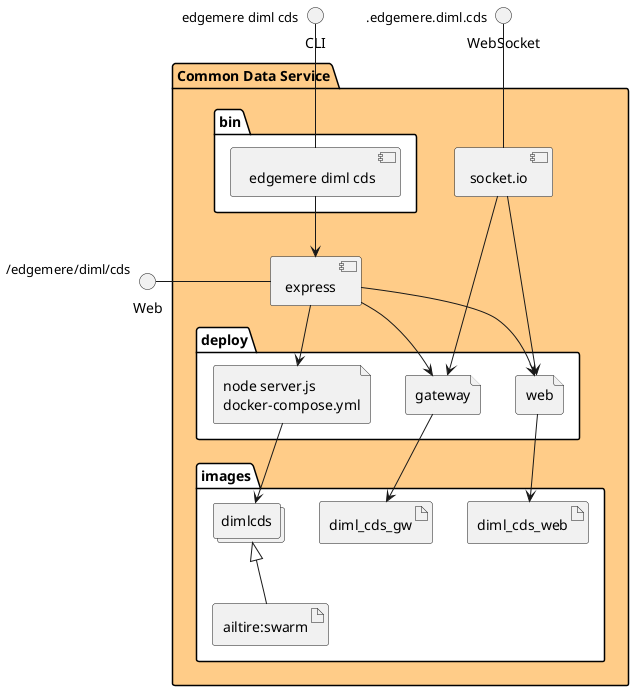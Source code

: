 @startuml
  interface CLI
  interface Web
  interface WebSocket
package "Common Data Service" #ffcc88 {
  component express as REST
  component socket.io as socket
  folder bin #ffffff {
    component " edgemere diml cds" as binName
  }
  binName --> REST

  folder deploy #ffffff {
      file "node server.js\ndocker-compose.yml" as dimlcds_container
      REST --> dimlcds_container

  
    file "web" as web_container
    REST --> web_container
    socket ---> web_container
  
    file "gateway" as gateway_container
    REST --> gateway_container
    socket ---> gateway_container
  
  }
  folder images #ffffff {
    collections "dimlcds" as dimlcdsimage
    artifact "ailtire:swarm" as ailtireswarm
    dimlcdsimage <|-- ailtireswarm
    dimlcds_container --> dimlcdsimage

  
      artifact diml_cds_web
      web_container --> diml_cds_web
    
      artifact diml_cds_gw
      gateway_container --> diml_cds_gw
    
  }
}
CLI " edgemere diml cds" -- binName
Web "/edgemere/diml/cds" - REST
WebSocket ".edgemere.diml.cds" -- socket

@enduml
